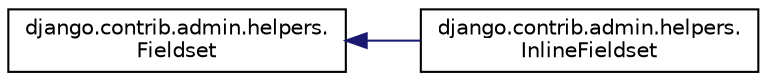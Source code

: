 digraph "Graphical Class Hierarchy"
{
 // LATEX_PDF_SIZE
  edge [fontname="Helvetica",fontsize="10",labelfontname="Helvetica",labelfontsize="10"];
  node [fontname="Helvetica",fontsize="10",shape=record];
  rankdir="LR";
  Node0 [label="django.contrib.admin.helpers.\lFieldset",height=0.2,width=0.4,color="black", fillcolor="white", style="filled",URL="$db/d0e/classdjango_1_1contrib_1_1admin_1_1helpers_1_1_fieldset.html",tooltip=" "];
  Node0 -> Node1 [dir="back",color="midnightblue",fontsize="10",style="solid",fontname="Helvetica"];
  Node1 [label="django.contrib.admin.helpers.\lInlineFieldset",height=0.2,width=0.4,color="black", fillcolor="white", style="filled",URL="$da/da1/classdjango_1_1contrib_1_1admin_1_1helpers_1_1_inline_fieldset.html",tooltip=" "];
}

